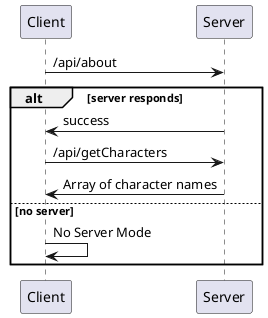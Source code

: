 @startuml Find Server

Client -> Server : /api/about

alt server responds
    Server -> Client : success
    Client -> Server : /api/getCharacters
    Server -> Client : Array of character names

else no server

    Client -> Client : No Server Mode

end

@enduml

@startuml Open Character

Client -> Server : Request Character id

alt Success

    Server -> Client : Character Data

else Failure

    Server -> Client : Character Not Found

end

@enduml

@startuml Get a character id

Client -> Server : Request Character ID
Server -> Client : Character ID

@enduml

@startuml Save a character

Client -> Server : Save Request
Server -> Client : Status

@enduml
